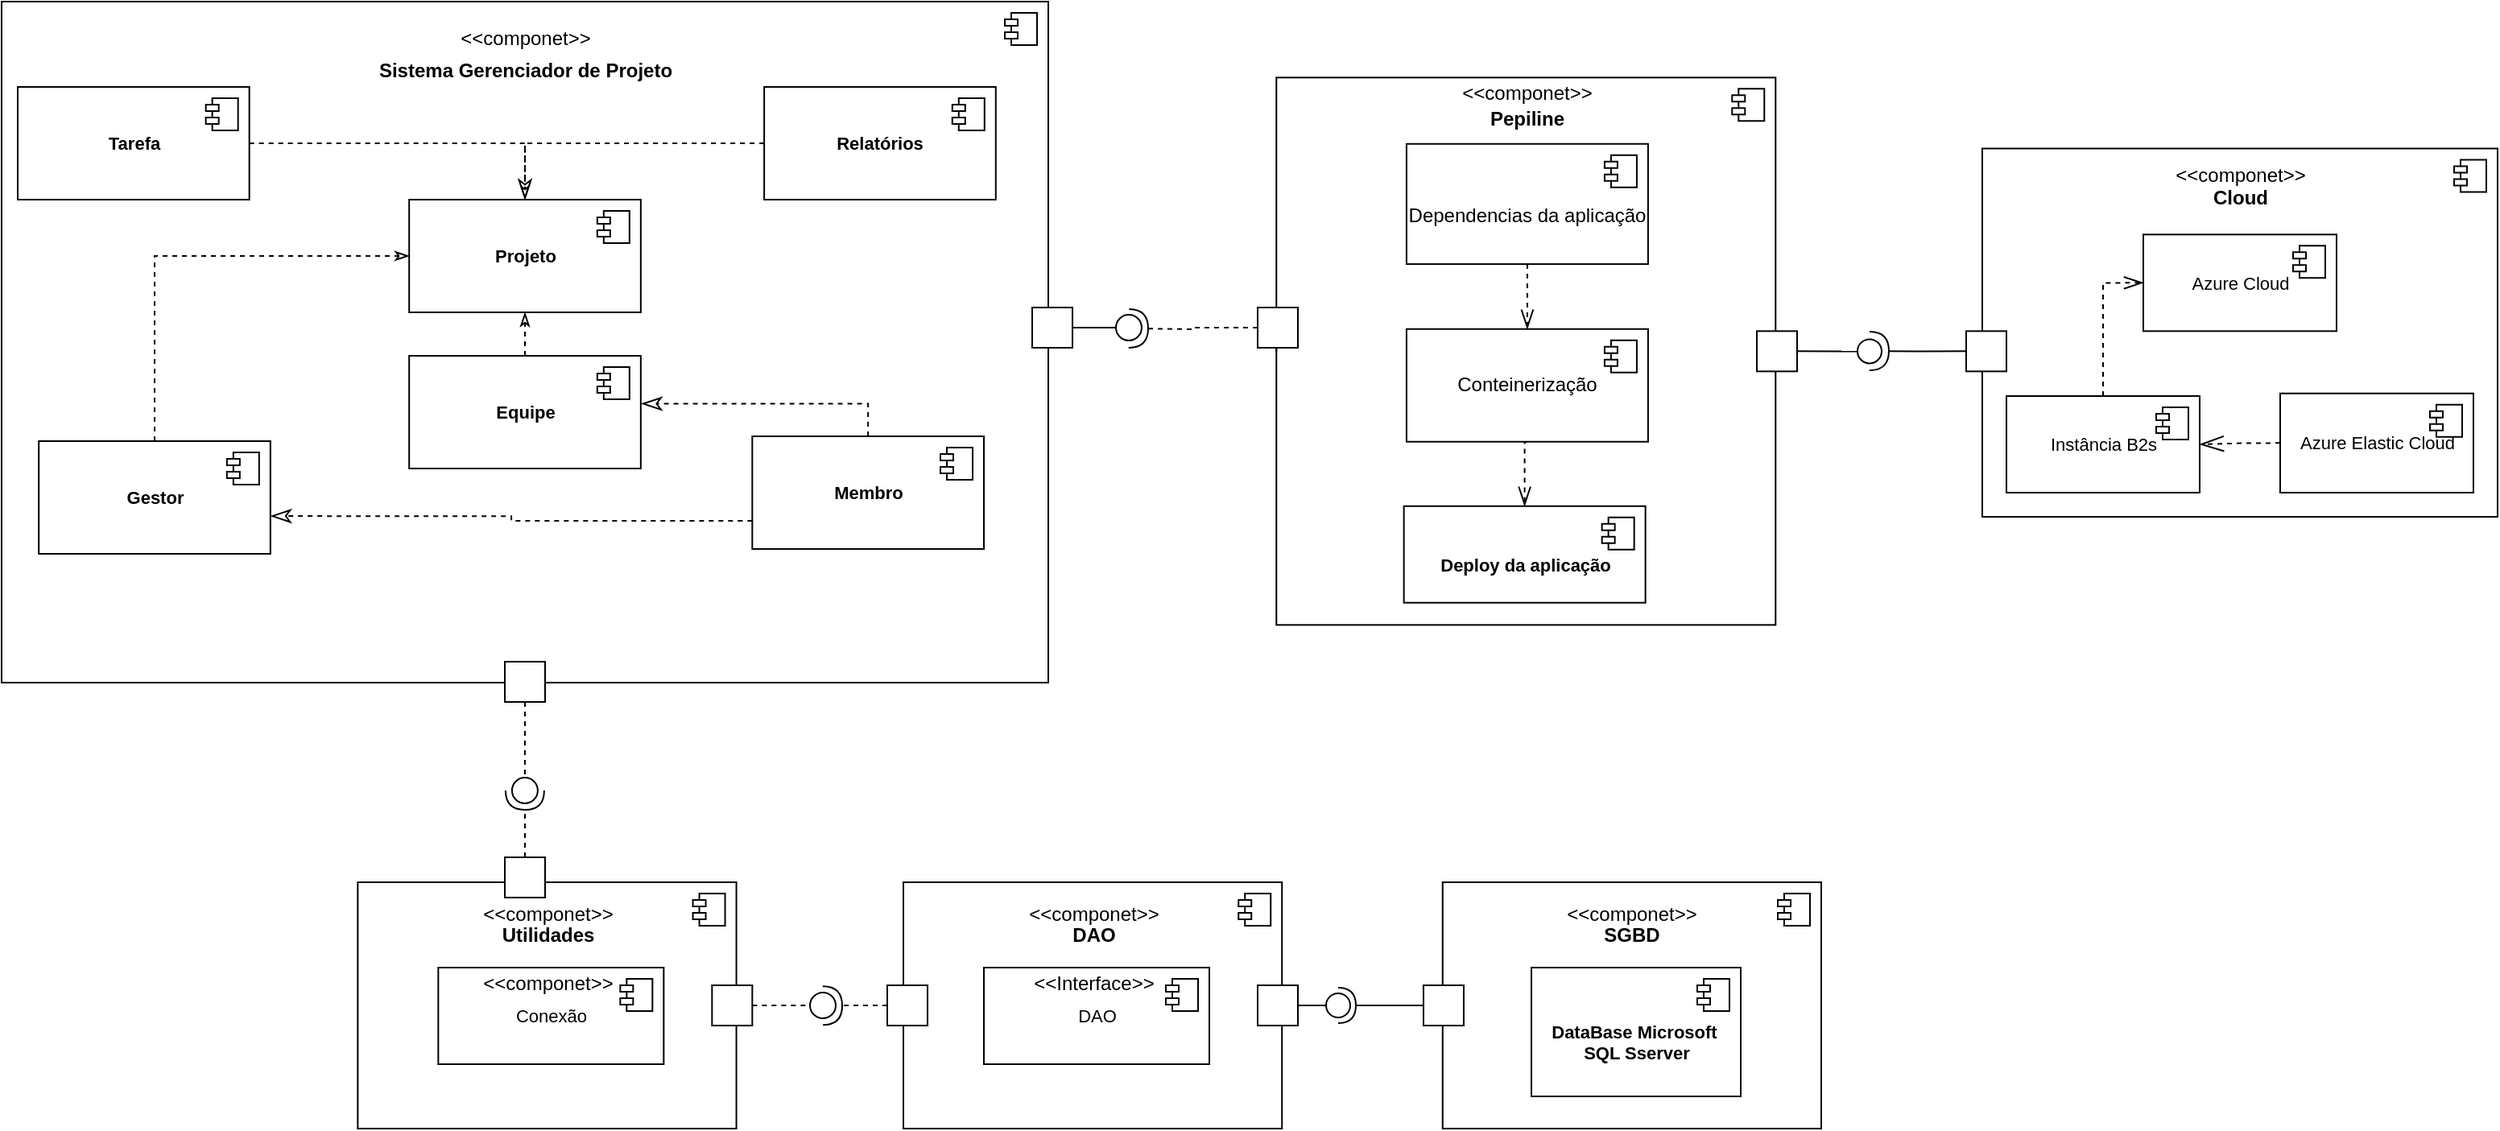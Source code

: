 <mxfile version="16.4.5" type="device"><diagram name="Page-1" id="5f0bae14-7c28-e335-631c-24af17079c00"><mxGraphModel dx="1585" dy="864" grid="1" gridSize="10" guides="1" tooltips="1" connect="1" arrows="1" fold="1" page="1" pageScale="1" pageWidth="1100" pageHeight="850" background="none" math="0" shadow="0"><root><mxCell id="0"/><mxCell id="1" parent="0"/><mxCell id="iu0p_1OTwkVim224Lpai-49" value="&lt;br&gt;&lt;b&gt;&lt;br&gt;&lt;/b&gt;" style="html=1;dropTarget=0;fontSize=11;" vertex="1" parent="1"><mxGeometry x="1260" y="131.25" width="320" height="228.75" as="geometry"/></mxCell><mxCell id="iu0p_1OTwkVim224Lpai-50" value="" style="shape=module;jettyWidth=8;jettyHeight=4;fontSize=11;" vertex="1" parent="iu0p_1OTwkVim224Lpai-49"><mxGeometry x="1" width="20" height="20" relative="1" as="geometry"><mxPoint x="-27" y="7" as="offset"/></mxGeometry></mxCell><mxCell id="iu0p_1OTwkVim224Lpai-42" value="&lt;br&gt;&lt;b&gt;&lt;br&gt;&lt;/b&gt;" style="html=1;dropTarget=0;fontSize=11;" vertex="1" parent="1"><mxGeometry x="821.64" y="87.17" width="310" height="340" as="geometry"/></mxCell><mxCell id="iu0p_1OTwkVim224Lpai-43" value="" style="shape=module;jettyWidth=8;jettyHeight=4;fontSize=11;" vertex="1" parent="iu0p_1OTwkVim224Lpai-42"><mxGeometry x="1" width="20" height="20" relative="1" as="geometry"><mxPoint x="-27" y="7" as="offset"/></mxGeometry></mxCell><mxCell id="iu0p_1OTwkVim224Lpai-1" value="&lt;br&gt;&lt;b&gt;&lt;br&gt;&lt;/b&gt;" style="html=1;dropTarget=0;fontSize=11;" vertex="1" parent="1"><mxGeometry x="30" y="40" width="650" height="423" as="geometry"/></mxCell><mxCell id="iu0p_1OTwkVim224Lpai-2" value="" style="shape=module;jettyWidth=8;jettyHeight=4;fontSize=11;" vertex="1" parent="iu0p_1OTwkVim224Lpai-1"><mxGeometry x="1" width="20" height="20" relative="1" as="geometry"><mxPoint x="-27" y="7" as="offset"/></mxGeometry></mxCell><mxCell id="iu0p_1OTwkVim224Lpai-85" style="edgeStyle=orthogonalEdgeStyle;rounded=0;orthogonalLoop=1;jettySize=auto;html=1;exitX=0.5;exitY=1;exitDx=0;exitDy=0;dashed=1;endArrow=openThin;endFill=0;endSize=10;strokeWidth=1;" edge="1" parent="1" source="3d4-e-z5u9qFLPizA0XO-28" target="3d4-e-z5u9qFLPizA0XO-32"><mxGeometry relative="1" as="geometry"><Array as="points"><mxPoint x="975.82" y="313.37"/></Array></mxGeometry></mxCell><mxCell id="3d4-e-z5u9qFLPizA0XO-28" value="&lt;span style=&quot;font-family: &amp;#34;helvetica&amp;#34; ; font-size: 12px&quot;&gt;Conteinerização&lt;/span&gt;" style="html=1;dropTarget=0;fontSize=11;" parent="1" vertex="1"><mxGeometry x="902.46" y="243.37" width="150" height="70" as="geometry"/></mxCell><mxCell id="3d4-e-z5u9qFLPizA0XO-29" value="" style="shape=module;jettyWidth=8;jettyHeight=4;fontSize=11;" parent="3d4-e-z5u9qFLPizA0XO-28" vertex="1"><mxGeometry x="1" width="20" height="20" relative="1" as="geometry"><mxPoint x="-27" y="7" as="offset"/></mxGeometry></mxCell><mxCell id="iu0p_1OTwkVim224Lpai-84" style="edgeStyle=orthogonalEdgeStyle;rounded=0;orthogonalLoop=1;jettySize=auto;html=1;exitX=0.5;exitY=1;exitDx=0;exitDy=0;dashed=1;endArrow=openThin;endFill=0;endSize=10;strokeWidth=1;" edge="1" parent="1" source="3d4-e-z5u9qFLPizA0XO-30" target="3d4-e-z5u9qFLPizA0XO-28"><mxGeometry relative="1" as="geometry"/></mxCell><mxCell id="3d4-e-z5u9qFLPizA0XO-30" value="&lt;br&gt;&lt;span style=&quot;font-family: &amp;#34;helvetica&amp;#34; ; font-size: 12px&quot;&gt;Dependencias da aplicação&lt;/span&gt;" style="html=1;dropTarget=0;fontSize=11;" parent="1" vertex="1"><mxGeometry x="902.46" y="128.37" width="150" height="74.67" as="geometry"/></mxCell><mxCell id="3d4-e-z5u9qFLPizA0XO-31" value="" style="shape=module;jettyWidth=8;jettyHeight=4;fontSize=11;" parent="3d4-e-z5u9qFLPizA0XO-30" vertex="1"><mxGeometry x="1" width="20" height="20" relative="1" as="geometry"><mxPoint x="-27" y="7" as="offset"/></mxGeometry></mxCell><mxCell id="3d4-e-z5u9qFLPizA0XO-32" value="&lt;br&gt;&lt;b&gt;Deploy da aplicação&lt;/b&gt;" style="html=1;dropTarget=0;fontSize=11;align=center;" parent="1" vertex="1"><mxGeometry x="900.82" y="353.37" width="150" height="60" as="geometry"/></mxCell><mxCell id="3d4-e-z5u9qFLPizA0XO-33" value="" style="shape=module;jettyWidth=8;jettyHeight=4;fontSize=11;" parent="3d4-e-z5u9qFLPizA0XO-32" vertex="1"><mxGeometry x="1" width="20" height="20" relative="1" as="geometry"><mxPoint x="-27" y="7" as="offset"/></mxGeometry></mxCell><mxCell id="3d4-e-z5u9qFLPizA0XO-38" value="&lt;b&gt;Projeto&lt;/b&gt;" style="html=1;dropTarget=0;fontSize=11;" parent="1" vertex="1"><mxGeometry x="283.09" y="163" width="143.83" height="70" as="geometry"/></mxCell><mxCell id="3d4-e-z5u9qFLPizA0XO-39" value="" style="shape=module;jettyWidth=8;jettyHeight=4;fontSize=11;" parent="3d4-e-z5u9qFLPizA0XO-38" vertex="1"><mxGeometry x="1" width="20" height="20" relative="1" as="geometry"><mxPoint x="-27" y="7" as="offset"/></mxGeometry></mxCell><mxCell id="iu0p_1OTwkVim224Lpai-88" style="edgeStyle=orthogonalEdgeStyle;rounded=0;orthogonalLoop=1;jettySize=auto;html=1;exitX=0;exitY=0.5;exitDx=0;exitDy=0;entryX=0.5;entryY=0;entryDx=0;entryDy=0;dashed=1;endArrow=classicThin;endFill=0;endSize=10;strokeWidth=1;" edge="1" parent="1" source="3d4-e-z5u9qFLPizA0XO-40" target="3d4-e-z5u9qFLPizA0XO-38"><mxGeometry relative="1" as="geometry"/></mxCell><mxCell id="3d4-e-z5u9qFLPizA0XO-40" value="&lt;b&gt;Relatórios&lt;/b&gt;" style="html=1;dropTarget=0;fontSize=11;" parent="1" vertex="1"><mxGeometry x="503.56" y="93" width="143.83" height="70" as="geometry"/></mxCell><mxCell id="3d4-e-z5u9qFLPizA0XO-41" value="" style="shape=module;jettyWidth=8;jettyHeight=4;fontSize=11;" parent="3d4-e-z5u9qFLPizA0XO-40" vertex="1"><mxGeometry x="1" width="20" height="20" relative="1" as="geometry"><mxPoint x="-27" y="7" as="offset"/></mxGeometry></mxCell><mxCell id="3d4-e-z5u9qFLPizA0XO-60" style="edgeStyle=orthogonalEdgeStyle;rounded=0;orthogonalLoop=1;jettySize=auto;html=1;exitX=0.535;exitY=0.1;exitDx=0;exitDy=0;entryX=0.5;entryY=1;entryDx=0;entryDy=0;dashed=1;fontSize=11;exitPerimeter=0;endArrow=classicThin;endFill=0;" parent="1" source="3d4-e-z5u9qFLPizA0XO-42" target="3d4-e-z5u9qFLPizA0XO-38" edge="1"><mxGeometry relative="1" as="geometry"/></mxCell><mxCell id="3d4-e-z5u9qFLPizA0XO-42" value="&lt;b&gt;Equipe&lt;/b&gt;" style="html=1;dropTarget=0;fontSize=11;" parent="1" vertex="1"><mxGeometry x="283.09" y="260" width="143.83" height="70" as="geometry"/></mxCell><mxCell id="3d4-e-z5u9qFLPizA0XO-43" value="" style="shape=module;jettyWidth=8;jettyHeight=4;fontSize=11;" parent="3d4-e-z5u9qFLPizA0XO-42" vertex="1"><mxGeometry x="1" width="20" height="20" relative="1" as="geometry"><mxPoint x="-27" y="7" as="offset"/></mxGeometry></mxCell><mxCell id="3d4-e-z5u9qFLPizA0XO-53" value="Azure Cloud" style="html=1;dropTarget=0;fontSize=11;" parent="1" vertex="1"><mxGeometry x="1360" y="184.67" width="120" height="60" as="geometry"/></mxCell><mxCell id="3d4-e-z5u9qFLPizA0XO-54" value="" style="shape=module;jettyWidth=8;jettyHeight=4;fontSize=11;" parent="3d4-e-z5u9qFLPizA0XO-53" vertex="1"><mxGeometry x="1" width="20" height="20" relative="1" as="geometry"><mxPoint x="-27" y="7" as="offset"/></mxGeometry></mxCell><mxCell id="3d4-e-z5u9qFLPizA0XO-58" style="edgeStyle=orthogonalEdgeStyle;rounded=0;orthogonalLoop=1;jettySize=auto;html=1;exitX=0.5;exitY=0;exitDx=0;exitDy=0;entryX=0;entryY=0.5;entryDx=0;entryDy=0;fontSize=11;dashed=1;endArrow=classicThin;endFill=0;" parent="1" source="3d4-e-z5u9qFLPizA0XO-56" target="3d4-e-z5u9qFLPizA0XO-38" edge="1"><mxGeometry relative="1" as="geometry"/></mxCell><mxCell id="3d4-e-z5u9qFLPizA0XO-56" value="&lt;b&gt;Gestor&lt;/b&gt;" style="html=1;dropTarget=0;fontSize=11;" parent="1" vertex="1"><mxGeometry x="53.09" y="313" width="143.83" height="70" as="geometry"/></mxCell><mxCell id="3d4-e-z5u9qFLPizA0XO-57" value="" style="shape=module;jettyWidth=8;jettyHeight=4;fontSize=11;" parent="3d4-e-z5u9qFLPizA0XO-56" vertex="1"><mxGeometry x="1" width="20" height="20" relative="1" as="geometry"><mxPoint x="-27" y="7" as="offset"/></mxGeometry></mxCell><mxCell id="iu0p_1OTwkVim224Lpai-3" value="&lt;b&gt;Sistema Gerenciador de Projeto&lt;/b&gt;" style="text;html=1;align=center;verticalAlign=middle;resizable=0;points=[];autosize=1;strokeColor=none;fillColor=none;" vertex="1" parent="1"><mxGeometry x="255" y="73" width="200" height="20" as="geometry"/></mxCell><mxCell id="iu0p_1OTwkVim224Lpai-29" style="edgeStyle=orthogonalEdgeStyle;rounded=0;orthogonalLoop=1;jettySize=auto;html=1;exitX=1;exitY=0.5;exitDx=0;exitDy=0;entryX=0.5;entryY=0;entryDx=0;entryDy=0;dashed=1;endArrow=classicThin;endFill=0;" edge="1" parent="1" source="iu0p_1OTwkVim224Lpai-21" target="3d4-e-z5u9qFLPizA0XO-38"><mxGeometry relative="1" as="geometry"/></mxCell><mxCell id="iu0p_1OTwkVim224Lpai-21" value="&lt;b&gt;Tarefa&lt;/b&gt;" style="html=1;dropTarget=0;fontSize=11;" vertex="1" parent="1"><mxGeometry x="40" y="93" width="143.83" height="70" as="geometry"/></mxCell><mxCell id="iu0p_1OTwkVim224Lpai-22" value="" style="shape=module;jettyWidth=8;jettyHeight=4;fontSize=11;" vertex="1" parent="iu0p_1OTwkVim224Lpai-21"><mxGeometry x="1" width="20" height="20" relative="1" as="geometry"><mxPoint x="-27" y="7" as="offset"/></mxGeometry></mxCell><mxCell id="iu0p_1OTwkVim224Lpai-23" value="&lt;br&gt;&lt;b&gt;&lt;br&gt;&lt;/b&gt;" style="html=1;dropTarget=0;fontSize=11;" vertex="1" parent="1"><mxGeometry x="590" y="587" width="235.11" height="153" as="geometry"/></mxCell><mxCell id="iu0p_1OTwkVim224Lpai-24" value="" style="shape=module;jettyWidth=8;jettyHeight=4;fontSize=11;" vertex="1" parent="iu0p_1OTwkVim224Lpai-23"><mxGeometry x="1" width="20" height="20" relative="1" as="geometry"><mxPoint x="-27" y="7" as="offset"/></mxGeometry></mxCell><mxCell id="iu0p_1OTwkVim224Lpai-25" value="&lt;b&gt;DAO&lt;/b&gt;" style="text;html=1;align=center;verticalAlign=middle;resizable=0;points=[];autosize=1;strokeColor=none;fillColor=none;" vertex="1" parent="1"><mxGeometry x="687.55" y="610" width="40" height="20" as="geometry"/></mxCell><mxCell id="3d4-e-z5u9qFLPizA0XO-34" value="DAO" style="html=1;dropTarget=0;fontSize=11;" parent="1" vertex="1"><mxGeometry x="640" y="640" width="140" height="60" as="geometry"/></mxCell><mxCell id="3d4-e-z5u9qFLPizA0XO-35" value="" style="shape=module;jettyWidth=8;jettyHeight=4;fontSize=11;" parent="3d4-e-z5u9qFLPizA0XO-34" vertex="1"><mxGeometry x="1" width="20" height="20" relative="1" as="geometry"><mxPoint x="-27" y="7" as="offset"/></mxGeometry></mxCell><mxCell id="iu0p_1OTwkVim224Lpai-107" style="edgeStyle=orthogonalEdgeStyle;rounded=0;orthogonalLoop=1;jettySize=auto;html=1;exitX=0.5;exitY=1;exitDx=0;exitDy=0;dashed=1;endArrow=oval;endFill=0;endSize=16;strokeWidth=1;" edge="1" parent="1" source="iu0p_1OTwkVim224Lpai-27"><mxGeometry relative="1" as="geometry"><mxPoint x="354.952" y="530" as="targetPoint"/></mxGeometry></mxCell><mxCell id="iu0p_1OTwkVim224Lpai-27" value="" style="whiteSpace=wrap;html=1;aspect=fixed;" vertex="1" parent="1"><mxGeometry x="342.5" y="450" width="25" height="25" as="geometry"/></mxCell><mxCell id="iu0p_1OTwkVim224Lpai-92" style="edgeStyle=orthogonalEdgeStyle;rounded=0;orthogonalLoop=1;jettySize=auto;html=1;exitX=0;exitY=0.75;exitDx=0;exitDy=0;entryX=1.001;entryY=0.665;entryDx=0;entryDy=0;entryPerimeter=0;dashed=1;endArrow=classicThin;endFill=0;endSize=10;strokeWidth=1;" edge="1" parent="1" source="iu0p_1OTwkVim224Lpai-30" target="3d4-e-z5u9qFLPizA0XO-56"><mxGeometry relative="1" as="geometry"/></mxCell><mxCell id="iu0p_1OTwkVim224Lpai-93" style="edgeStyle=orthogonalEdgeStyle;rounded=0;orthogonalLoop=1;jettySize=auto;html=1;exitX=0.5;exitY=0;exitDx=0;exitDy=0;entryX=1.003;entryY=0.425;entryDx=0;entryDy=0;entryPerimeter=0;dashed=1;endArrow=classicThin;endFill=0;endSize=10;strokeWidth=1;" edge="1" parent="1" source="iu0p_1OTwkVim224Lpai-30" target="3d4-e-z5u9qFLPizA0XO-42"><mxGeometry relative="1" as="geometry"/></mxCell><mxCell id="iu0p_1OTwkVim224Lpai-30" value="&lt;b&gt;Membro&lt;/b&gt;" style="html=1;dropTarget=0;fontSize=11;" vertex="1" parent="1"><mxGeometry x="496.17" y="310" width="143.83" height="70" as="geometry"/></mxCell><mxCell id="iu0p_1OTwkVim224Lpai-31" value="" style="shape=module;jettyWidth=8;jettyHeight=4;fontSize=11;" vertex="1" parent="iu0p_1OTwkVim224Lpai-30"><mxGeometry x="1" width="20" height="20" relative="1" as="geometry"><mxPoint x="-27" y="7" as="offset"/></mxGeometry></mxCell><mxCell id="iu0p_1OTwkVim224Lpai-52" value="&amp;lt;&amp;lt;componet&amp;gt;&amp;gt;" style="text;html=1;align=center;verticalAlign=middle;resizable=0;points=[];autosize=1;strokeColor=none;fillColor=none;" vertex="1" parent="1"><mxGeometry x="305" y="53" width="100" height="20" as="geometry"/></mxCell><mxCell id="iu0p_1OTwkVim224Lpai-53" value="&amp;lt;&amp;lt;componet&amp;gt;&amp;gt;" style="text;html=1;align=center;verticalAlign=middle;resizable=0;points=[];autosize=1;strokeColor=none;fillColor=none;" vertex="1" parent="1"><mxGeometry x="657.55" y="596.5" width="100" height="20" as="geometry"/></mxCell><mxCell id="iu0p_1OTwkVim224Lpai-54" value="&lt;b&gt;Cloud&lt;/b&gt;" style="text;html=1;align=center;verticalAlign=middle;resizable=0;points=[];autosize=1;strokeColor=none;fillColor=none;" vertex="1" parent="1"><mxGeometry x="1395.0" y="151.5" width="50" height="20" as="geometry"/></mxCell><mxCell id="iu0p_1OTwkVim224Lpai-55" value="&amp;lt;&amp;lt;componet&amp;gt;&amp;gt;" style="text;html=1;align=center;verticalAlign=middle;resizable=0;points=[];autosize=1;strokeColor=none;fillColor=none;" vertex="1" parent="1"><mxGeometry x="1370" y="138" width="100" height="20" as="geometry"/></mxCell><mxCell id="iu0p_1OTwkVim224Lpai-57" style="edgeStyle=orthogonalEdgeStyle;rounded=0;orthogonalLoop=1;jettySize=auto;html=1;exitX=1;exitY=0.5;exitDx=0;exitDy=0;endArrow=oval;endFill=0;endSize=16;strokeWidth=1;" edge="1" parent="1" source="iu0p_1OTwkVim224Lpai-56"><mxGeometry relative="1" as="geometry"><mxPoint x="730" y="242.667" as="targetPoint"/></mxGeometry></mxCell><mxCell id="iu0p_1OTwkVim224Lpai-56" value="" style="whiteSpace=wrap;html=1;aspect=fixed;" vertex="1" parent="1"><mxGeometry x="670" y="230" width="25" height="25" as="geometry"/></mxCell><mxCell id="iu0p_1OTwkVim224Lpai-86" style="edgeStyle=orthogonalEdgeStyle;rounded=0;orthogonalLoop=1;jettySize=auto;html=1;exitX=0;exitY=0.5;exitDx=0;exitDy=0;dashed=1;endArrow=halfCircle;endFill=0;endSize=10;strokeWidth=1;" edge="1" parent="1" source="iu0p_1OTwkVim224Lpai-59"><mxGeometry relative="1" as="geometry"><mxPoint x="730" y="243" as="targetPoint"/></mxGeometry></mxCell><mxCell id="iu0p_1OTwkVim224Lpai-59" value="" style="whiteSpace=wrap;html=1;aspect=fixed;" vertex="1" parent="1"><mxGeometry x="810" y="230" width="25" height="25" as="geometry"/></mxCell><mxCell id="iu0p_1OTwkVim224Lpai-60" value="" style="edgeStyle=orthogonalEdgeStyle;rounded=0;orthogonalLoop=1;jettySize=auto;html=1;exitX=0;exitY=0.5;exitDx=0;exitDy=0;endArrow=none;endFill=0;endSize=9;strokeWidth=1;" edge="1" parent="1" source="iu0p_1OTwkVim224Lpai-42" target="iu0p_1OTwkVim224Lpai-59"><mxGeometry relative="1" as="geometry"><mxPoint x="740" y="240" as="targetPoint"/><mxPoint x="820" y="270" as="sourcePoint"/><Array as="points"><mxPoint x="820" y="240"/></Array></mxGeometry></mxCell><mxCell id="iu0p_1OTwkVim224Lpai-111" style="edgeStyle=orthogonalEdgeStyle;rounded=0;orthogonalLoop=1;jettySize=auto;html=1;exitX=0;exitY=0.5;exitDx=0;exitDy=0;dashed=1;endArrow=halfCircle;endFill=0;endSize=10;strokeWidth=1;" edge="1" parent="1" source="iu0p_1OTwkVim224Lpai-61"><mxGeometry relative="1" as="geometry"><mxPoint x="540.0" y="663.621" as="targetPoint"/></mxGeometry></mxCell><mxCell id="iu0p_1OTwkVim224Lpai-61" value="" style="whiteSpace=wrap;html=1;aspect=fixed;" vertex="1" parent="1"><mxGeometry x="580" y="651" width="25" height="25" as="geometry"/></mxCell><mxCell id="iu0p_1OTwkVim224Lpai-63" value="&lt;b&gt;Pepiline&lt;/b&gt;" style="text;html=1;align=center;verticalAlign=middle;resizable=0;points=[];autosize=1;strokeColor=none;fillColor=none;" vertex="1" parent="1"><mxGeometry x="947.46" y="103.12" width="60" height="20" as="geometry"/></mxCell><mxCell id="iu0p_1OTwkVim224Lpai-64" value="&amp;lt;&amp;lt;componet&amp;gt;&amp;gt;" style="text;html=1;align=center;verticalAlign=middle;resizable=0;points=[];autosize=1;strokeColor=none;fillColor=none;" vertex="1" parent="1"><mxGeometry x="927.46" y="87.17" width="100" height="20" as="geometry"/></mxCell><mxCell id="iu0p_1OTwkVim224Lpai-65" value="&lt;br&gt;&lt;b&gt;&lt;br&gt;&lt;/b&gt;" style="html=1;dropTarget=0;fontSize=11;" vertex="1" parent="1"><mxGeometry x="924.89" y="587" width="235.11" height="153" as="geometry"/></mxCell><mxCell id="iu0p_1OTwkVim224Lpai-66" value="" style="shape=module;jettyWidth=8;jettyHeight=4;fontSize=11;" vertex="1" parent="iu0p_1OTwkVim224Lpai-65"><mxGeometry x="1" width="20" height="20" relative="1" as="geometry"><mxPoint x="-27" y="7" as="offset"/></mxGeometry></mxCell><mxCell id="iu0p_1OTwkVim224Lpai-67" value="&lt;b&gt;SGBD&lt;/b&gt;" style="text;html=1;align=center;verticalAlign=middle;resizable=0;points=[];autosize=1;strokeColor=none;fillColor=none;" vertex="1" parent="1"><mxGeometry x="1017.44" y="610" width="50" height="20" as="geometry"/></mxCell><mxCell id="iu0p_1OTwkVim224Lpai-68" value="&lt;br&gt;&lt;b&gt;DataBase Microsoft&amp;nbsp;&lt;br&gt;SQL Sserver&lt;br&gt;&lt;/b&gt;" style="html=1;dropTarget=0;fontSize=11;" vertex="1" parent="1"><mxGeometry x="980" y="640" width="130" height="80" as="geometry"/></mxCell><mxCell id="iu0p_1OTwkVim224Lpai-69" value="" style="shape=module;jettyWidth=8;jettyHeight=4;fontSize=11;" vertex="1" parent="iu0p_1OTwkVim224Lpai-68"><mxGeometry x="1" width="20" height="20" relative="1" as="geometry"><mxPoint x="-27" y="7" as="offset"/></mxGeometry></mxCell><mxCell id="iu0p_1OTwkVim224Lpai-70" value="&amp;lt;&amp;lt;componet&amp;gt;&amp;gt;" style="text;html=1;align=center;verticalAlign=middle;resizable=0;points=[];autosize=1;strokeColor=none;fillColor=none;" vertex="1" parent="1"><mxGeometry x="992.44" y="596.5" width="100" height="20" as="geometry"/></mxCell><mxCell id="iu0p_1OTwkVim224Lpai-76" style="edgeStyle=orthogonalEdgeStyle;rounded=0;orthogonalLoop=1;jettySize=auto;html=1;exitX=0;exitY=0.5;exitDx=0;exitDy=0;endArrow=halfCircle;endFill=0;endSize=9;strokeWidth=1;" edge="1" parent="1" source="iu0p_1OTwkVim224Lpai-71"><mxGeometry relative="1" as="geometry"><mxPoint x="860" y="663.5" as="targetPoint"/></mxGeometry></mxCell><mxCell id="iu0p_1OTwkVim224Lpai-71" value="" style="whiteSpace=wrap;html=1;aspect=fixed;" vertex="1" parent="1"><mxGeometry x="912.98" y="651" width="25" height="25" as="geometry"/></mxCell><mxCell id="iu0p_1OTwkVim224Lpai-75" style="edgeStyle=orthogonalEdgeStyle;rounded=0;orthogonalLoop=1;jettySize=auto;html=1;exitX=1;exitY=0.5;exitDx=0;exitDy=0;endArrow=oval;endFill=0;endSize=15;strokeWidth=1;" edge="1" parent="1" source="iu0p_1OTwkVim224Lpai-74"><mxGeometry relative="1" as="geometry"><mxPoint x="860" y="664" as="targetPoint"/></mxGeometry></mxCell><mxCell id="iu0p_1OTwkVim224Lpai-74" value="" style="whiteSpace=wrap;html=1;aspect=fixed;" vertex="1" parent="1"><mxGeometry x="810" y="651" width="25" height="25" as="geometry"/></mxCell><mxCell id="iu0p_1OTwkVim224Lpai-78" style="edgeStyle=orthogonalEdgeStyle;rounded=0;orthogonalLoop=1;jettySize=auto;html=1;exitX=1;exitY=0.5;exitDx=0;exitDy=0;endArrow=oval;endFill=0;endSize=15;strokeWidth=1;" edge="1" parent="1" source="iu0p_1OTwkVim224Lpai-77"><mxGeometry relative="1" as="geometry"><mxPoint x="1190" y="256.833" as="targetPoint"/></mxGeometry></mxCell><mxCell id="iu0p_1OTwkVim224Lpai-77" value="" style="whiteSpace=wrap;html=1;aspect=fixed;" vertex="1" parent="1"><mxGeometry x="1120" y="244.67" width="25" height="25" as="geometry"/></mxCell><mxCell id="iu0p_1OTwkVim224Lpai-80" style="edgeStyle=orthogonalEdgeStyle;rounded=0;orthogonalLoop=1;jettySize=auto;html=1;exitX=0;exitY=0.5;exitDx=0;exitDy=0;endArrow=halfCircle;endFill=0;endSize=10;strokeWidth=1;" edge="1" parent="1" source="iu0p_1OTwkVim224Lpai-79"><mxGeometry relative="1" as="geometry"><mxPoint x="1190" y="257" as="targetPoint"/></mxGeometry></mxCell><mxCell id="iu0p_1OTwkVim224Lpai-79" value="" style="whiteSpace=wrap;html=1;aspect=fixed;" vertex="1" parent="1"><mxGeometry x="1250" y="244.67" width="25" height="25" as="geometry"/></mxCell><mxCell id="iu0p_1OTwkVim224Lpai-83" style="edgeStyle=orthogonalEdgeStyle;rounded=0;orthogonalLoop=1;jettySize=auto;html=1;exitX=0.5;exitY=0;exitDx=0;exitDy=0;entryX=0;entryY=0.5;entryDx=0;entryDy=0;endArrow=openThin;endFill=0;endSize=10;strokeWidth=1;dashed=1;" edge="1" parent="1" source="iu0p_1OTwkVim224Lpai-81" target="3d4-e-z5u9qFLPizA0XO-53"><mxGeometry relative="1" as="geometry"/></mxCell><mxCell id="iu0p_1OTwkVim224Lpai-81" value="Instância B2s" style="html=1;dropTarget=0;fontSize=11;" vertex="1" parent="1"><mxGeometry x="1275" y="285" width="120" height="60" as="geometry"/></mxCell><mxCell id="iu0p_1OTwkVim224Lpai-82" value="" style="shape=module;jettyWidth=8;jettyHeight=4;fontSize=11;" vertex="1" parent="iu0p_1OTwkVim224Lpai-81"><mxGeometry x="1" width="20" height="20" relative="1" as="geometry"><mxPoint x="-27" y="7" as="offset"/></mxGeometry></mxCell><mxCell id="iu0p_1OTwkVim224Lpai-87" value="&amp;lt;&amp;lt;Interface&amp;gt;&amp;gt;" style="text;html=1;align=center;verticalAlign=middle;resizable=0;points=[];autosize=1;strokeColor=none;fillColor=none;" vertex="1" parent="1"><mxGeometry x="662.55" y="640" width="90" height="20" as="geometry"/></mxCell><mxCell id="iu0p_1OTwkVim224Lpai-116" style="edgeStyle=orthogonalEdgeStyle;rounded=0;orthogonalLoop=1;jettySize=auto;html=1;exitX=0;exitY=0.5;exitDx=0;exitDy=0;entryX=1;entryY=0.5;entryDx=0;entryDy=0;dashed=1;endArrow=openThin;endFill=0;endSize=13;strokeWidth=1;" edge="1" parent="1" source="iu0p_1OTwkVim224Lpai-94" target="iu0p_1OTwkVim224Lpai-81"><mxGeometry relative="1" as="geometry"/></mxCell><mxCell id="iu0p_1OTwkVim224Lpai-94" value="Azure Elastic Cloud" style="html=1;dropTarget=0;fontSize=11;" vertex="1" parent="1"><mxGeometry x="1445" y="283.37" width="120" height="61.63" as="geometry"/></mxCell><mxCell id="iu0p_1OTwkVim224Lpai-95" value="" style="shape=module;jettyWidth=8;jettyHeight=4;fontSize=11;" vertex="1" parent="iu0p_1OTwkVim224Lpai-94"><mxGeometry x="1" width="20" height="20" relative="1" as="geometry"><mxPoint x="-27" y="7" as="offset"/></mxGeometry></mxCell><mxCell id="iu0p_1OTwkVim224Lpai-98" value="&lt;br&gt;&lt;b&gt;&lt;br&gt;&lt;/b&gt;" style="html=1;dropTarget=0;fontSize=11;" vertex="1" parent="1"><mxGeometry x="251.17" y="587" width="235.11" height="153" as="geometry"/></mxCell><mxCell id="iu0p_1OTwkVim224Lpai-99" value="" style="shape=module;jettyWidth=8;jettyHeight=4;fontSize=11;" vertex="1" parent="iu0p_1OTwkVim224Lpai-98"><mxGeometry x="1" width="20" height="20" relative="1" as="geometry"><mxPoint x="-27" y="7" as="offset"/></mxGeometry></mxCell><mxCell id="iu0p_1OTwkVim224Lpai-101" value="Conexão" style="html=1;dropTarget=0;fontSize=11;" vertex="1" parent="1"><mxGeometry x="301.17" y="640" width="140" height="60" as="geometry"/></mxCell><mxCell id="iu0p_1OTwkVim224Lpai-102" value="" style="shape=module;jettyWidth=8;jettyHeight=4;fontSize=11;" vertex="1" parent="iu0p_1OTwkVim224Lpai-101"><mxGeometry x="1" width="20" height="20" relative="1" as="geometry"><mxPoint x="-27" y="7" as="offset"/></mxGeometry></mxCell><mxCell id="iu0p_1OTwkVim224Lpai-103" value="&amp;lt;&amp;lt;componet&amp;gt;&amp;gt;" style="text;html=1;align=center;verticalAlign=middle;resizable=0;points=[];autosize=1;strokeColor=none;fillColor=none;" vertex="1" parent="1"><mxGeometry x="318.72" y="596.5" width="100" height="20" as="geometry"/></mxCell><mxCell id="iu0p_1OTwkVim224Lpai-108" style="edgeStyle=orthogonalEdgeStyle;rounded=0;orthogonalLoop=1;jettySize=auto;html=1;exitX=0.5;exitY=0;exitDx=0;exitDy=0;dashed=1;endArrow=halfCircle;endFill=0;endSize=10;strokeWidth=1;" edge="1" parent="1" source="iu0p_1OTwkVim224Lpai-104"><mxGeometry relative="1" as="geometry"><mxPoint x="354.952" y="530" as="targetPoint"/></mxGeometry></mxCell><mxCell id="iu0p_1OTwkVim224Lpai-104" value="" style="whiteSpace=wrap;html=1;aspect=fixed;" vertex="1" parent="1"><mxGeometry x="342.5" y="571.5" width="25" height="25" as="geometry"/></mxCell><mxCell id="iu0p_1OTwkVim224Lpai-112" style="edgeStyle=orthogonalEdgeStyle;rounded=0;orthogonalLoop=1;jettySize=auto;html=1;exitX=1;exitY=0.5;exitDx=0;exitDy=0;dashed=1;endArrow=oval;endFill=0;endSize=16;strokeWidth=1;" edge="1" parent="1" source="iu0p_1OTwkVim224Lpai-105"><mxGeometry relative="1" as="geometry"><mxPoint x="540.0" y="663.621" as="targetPoint"/></mxGeometry></mxCell><mxCell id="iu0p_1OTwkVim224Lpai-105" value="" style="whiteSpace=wrap;html=1;aspect=fixed;" vertex="1" parent="1"><mxGeometry x="471.17" y="651" width="25" height="25" as="geometry"/></mxCell><mxCell id="iu0p_1OTwkVim224Lpai-106" value="&amp;lt;&amp;lt;componet&amp;gt;&amp;gt;" style="text;html=1;align=center;verticalAlign=middle;resizable=0;points=[];autosize=1;strokeColor=none;fillColor=none;" vertex="1" parent="1"><mxGeometry x="318.72" y="640" width="100" height="20" as="geometry"/></mxCell><mxCell id="iu0p_1OTwkVim224Lpai-110" value="Utilidades" style="text;html=1;align=center;verticalAlign=middle;resizable=0;points=[];autosize=1;strokeColor=none;fillColor=none;fontStyle=1" vertex="1" parent="1"><mxGeometry x="333.72" y="610" width="70" height="20" as="geometry"/></mxCell></root></mxGraphModel></diagram></mxfile>